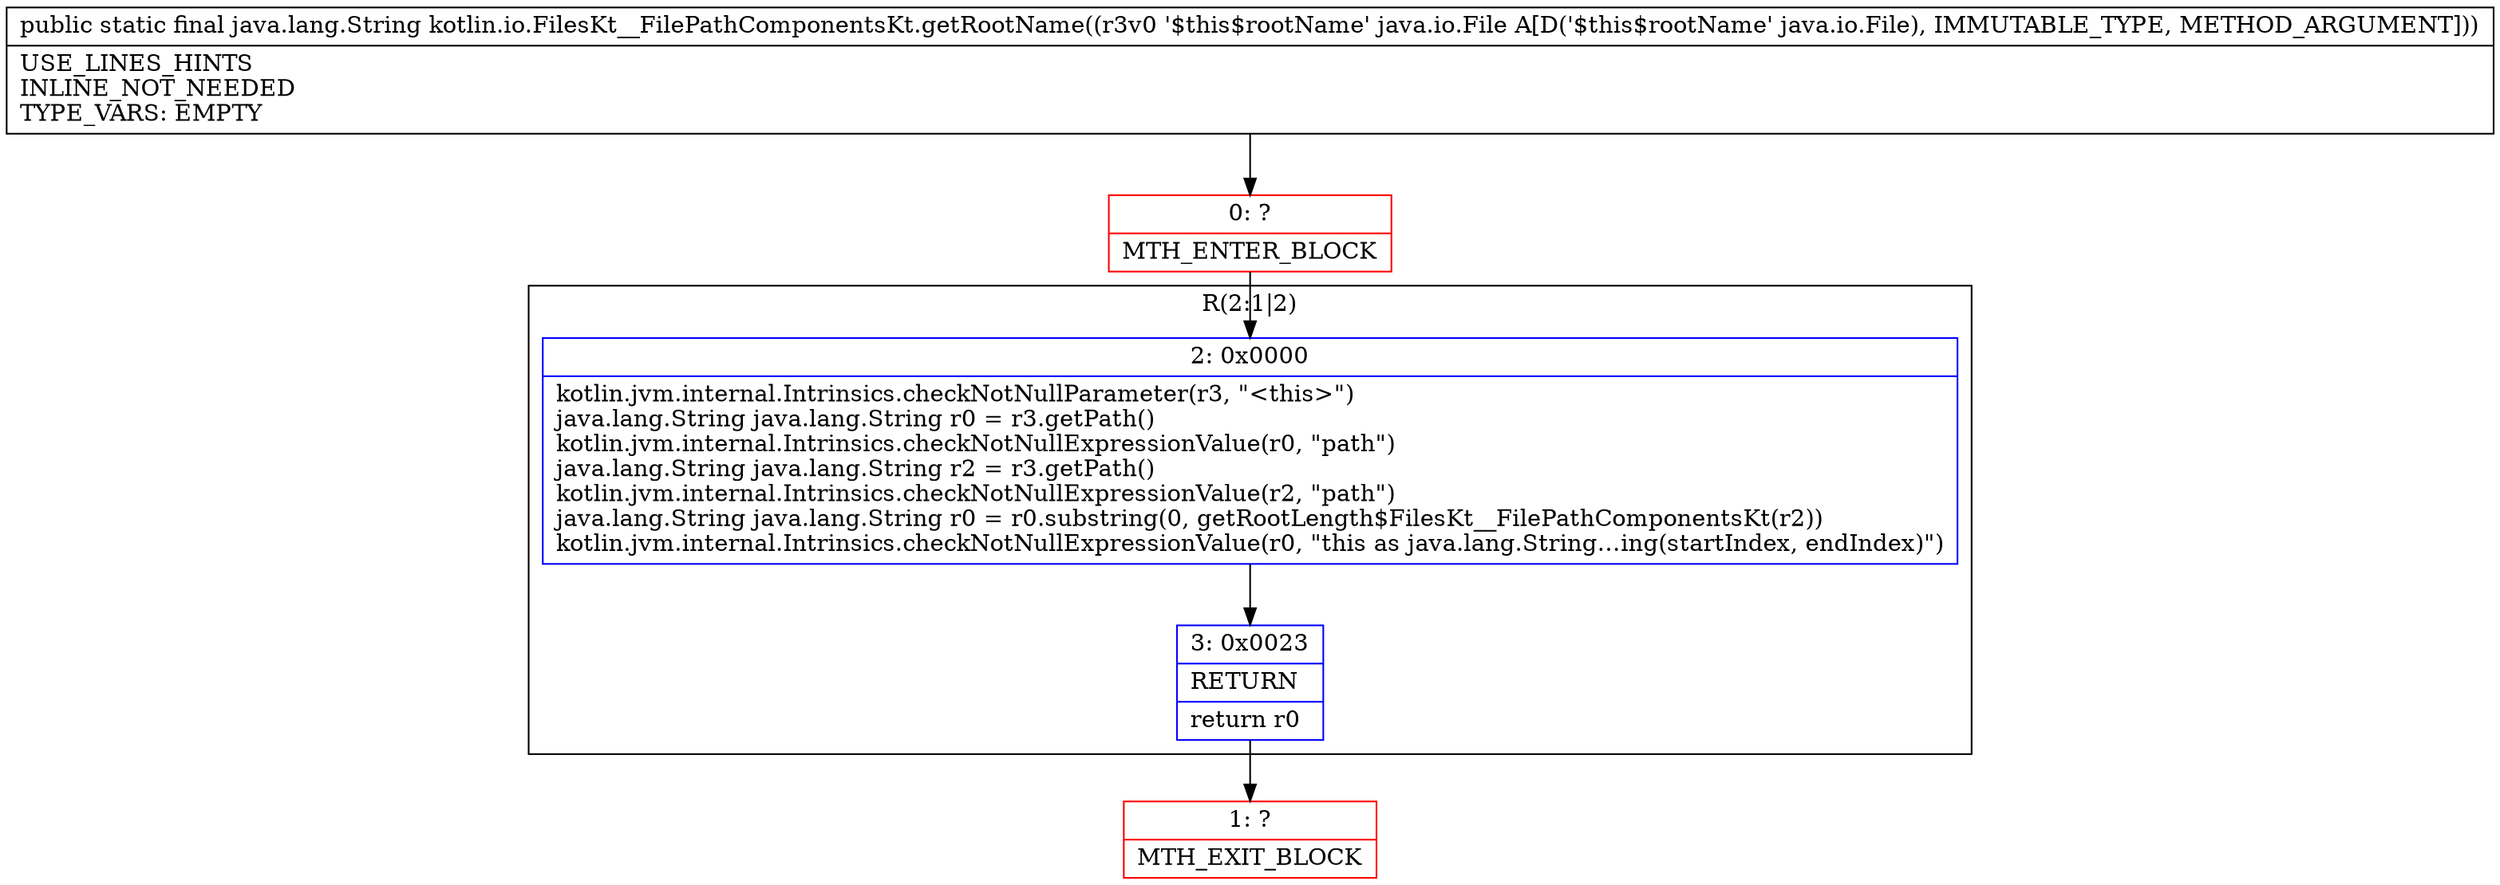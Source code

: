 digraph "CFG forkotlin.io.FilesKt__FilePathComponentsKt.getRootName(Ljava\/io\/File;)Ljava\/lang\/String;" {
subgraph cluster_Region_861488289 {
label = "R(2:1|2)";
node [shape=record,color=blue];
Node_2 [shape=record,label="{2\:\ 0x0000|kotlin.jvm.internal.Intrinsics.checkNotNullParameter(r3, \"\<this\>\")\ljava.lang.String java.lang.String r0 = r3.getPath()\lkotlin.jvm.internal.Intrinsics.checkNotNullExpressionValue(r0, \"path\")\ljava.lang.String java.lang.String r2 = r3.getPath()\lkotlin.jvm.internal.Intrinsics.checkNotNullExpressionValue(r2, \"path\")\ljava.lang.String java.lang.String r0 = r0.substring(0, getRootLength$FilesKt__FilePathComponentsKt(r2))\lkotlin.jvm.internal.Intrinsics.checkNotNullExpressionValue(r0, \"this as java.lang.String…ing(startIndex, endIndex)\")\l}"];
Node_3 [shape=record,label="{3\:\ 0x0023|RETURN\l|return r0\l}"];
}
Node_0 [shape=record,color=red,label="{0\:\ ?|MTH_ENTER_BLOCK\l}"];
Node_1 [shape=record,color=red,label="{1\:\ ?|MTH_EXIT_BLOCK\l}"];
MethodNode[shape=record,label="{public static final java.lang.String kotlin.io.FilesKt__FilePathComponentsKt.getRootName((r3v0 '$this$rootName' java.io.File A[D('$this$rootName' java.io.File), IMMUTABLE_TYPE, METHOD_ARGUMENT]))  | USE_LINES_HINTS\lINLINE_NOT_NEEDED\lTYPE_VARS: EMPTY\l}"];
MethodNode -> Node_0;Node_2 -> Node_3;
Node_3 -> Node_1;
Node_0 -> Node_2;
}

